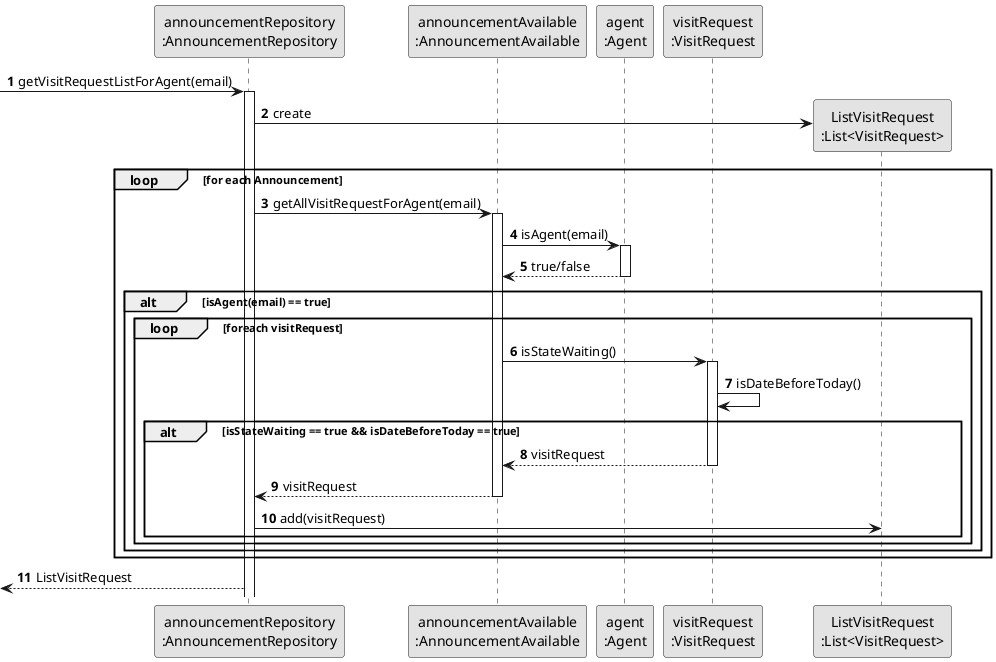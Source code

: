 @startuml
skinparam monochrome true
skinparam packageStyle rectangle
skinparam shadowing false

autonumber

'hide footbox



participant "announcementRepository\n:AnnouncementRepository" as AnnouncementRepo
participant "announcementAvailable\n:AnnouncementAvailable" as Announcement
participant "agent\n:Agent" as agent

participant "visitRequest\n:VisitRequest" as visit
participant "ListVisitRequest\n:List<VisitRequest>" as List



             -> AnnouncementRepo : getVisitRequestListForAgent(email)
                activate AnnouncementRepo
                    AnnouncementRepo->List**:create

                    loop for each Announcement
                        AnnouncementRepo -> Announcement:getAllVisitRequestForAgent(email)
                        activate Announcement
                        Announcement -> agent: isAgent(email)
                        activate agent
                        agent --> Announcement : true/false
                        deactivate
                        alt isAgent(email) == true
                            loop foreach visitRequest
                                Announcement -> visit : isStateWaiting()
                                activate visit
                                visit -> visit : isDateBeforeToday()
                                alt isStateWaiting == true && isDateBeforeToday == true
                                    visit-->Announcement : visitRequest
                                    deactivate
                                    Announcement-->AnnouncementRepo:visitRequest
                                    deactivate
                                    AnnouncementRepo -> List: add(visitRequest)

                                end
                            end
                        end
                    end
                    <--AnnouncementRepo : ListVisitRequest


@enduml
